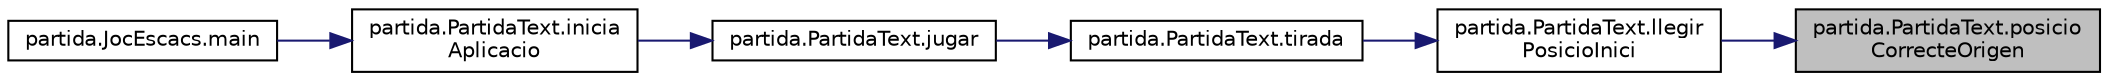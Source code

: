 digraph "partida.PartidaText.posicioCorrecteOrigen"
{
 // LATEX_PDF_SIZE
  edge [fontname="Helvetica",fontsize="10",labelfontname="Helvetica",labelfontsize="10"];
  node [fontname="Helvetica",fontsize="10",shape=record];
  rankdir="RL";
  Node1 [label="partida.PartidaText.posicio\lCorrecteOrigen",height=0.2,width=0.4,color="black", fillcolor="grey75", style="filled", fontcolor="black",tooltip="Calcula si es correcte la posició d'origen que ha seleccionat l'usuari."];
  Node1 -> Node2 [dir="back",color="midnightblue",fontsize="10",style="solid"];
  Node2 [label="partida.PartidaText.llegir\lPosicioInici",height=0.2,width=0.4,color="black", fillcolor="white", style="filled",URL="$classpartida_1_1_partida_text.html#a9a8d898034dc8795d70b36fa11366ef1",tooltip="Llegeix la posició inicial que demana l'usuari i la processa."];
  Node2 -> Node3 [dir="back",color="midnightblue",fontsize="10",style="solid"];
  Node3 [label="partida.PartidaText.tirada",height=0.2,width=0.4,color="black", fillcolor="white", style="filled",URL="$classpartida_1_1_partida_text.html#acc995d318d946fd2b8e0f16366797ded",tooltip="Gestiona la tirada."];
  Node3 -> Node4 [dir="back",color="midnightblue",fontsize="10",style="solid"];
  Node4 [label="partida.PartidaText.jugar",height=0.2,width=0.4,color="black", fillcolor="white", style="filled",URL="$classpartida_1_1_partida_text.html#a879caed244bc5c974313cd31faa75c6d",tooltip="Gestiona la partida."];
  Node4 -> Node5 [dir="back",color="midnightblue",fontsize="10",style="solid"];
  Node5 [label="partida.PartidaText.inicia\lAplicacio",height=0.2,width=0.4,color="black", fillcolor="white", style="filled",URL="$classpartida_1_1_partida_text.html#a02c8b096e88ca947f3956566b3fd4145",tooltip="Inicia el joc."];
  Node5 -> Node6 [dir="back",color="midnightblue",fontsize="10",style="solid"];
  Node6 [label="partida.JocEscacs.main",height=0.2,width=0.4,color="black", fillcolor="white", style="filled",URL="$classpartida_1_1_joc_escacs.html#a61412703510b43d5067b1aa19d45a85f",tooltip=" "];
}
